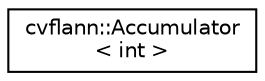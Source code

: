 digraph "Graphical Class Hierarchy"
{
 // LATEX_PDF_SIZE
  edge [fontname="Helvetica",fontsize="10",labelfontname="Helvetica",labelfontsize="10"];
  node [fontname="Helvetica",fontsize="10",shape=record];
  rankdir="LR";
  Node0 [label="cvflann::Accumulator\l\< int \>",height=0.2,width=0.4,color="black", fillcolor="white", style="filled",URL="$structcvflann_1_1_accumulator_3_01int_01_4.html",tooltip=" "];
}
